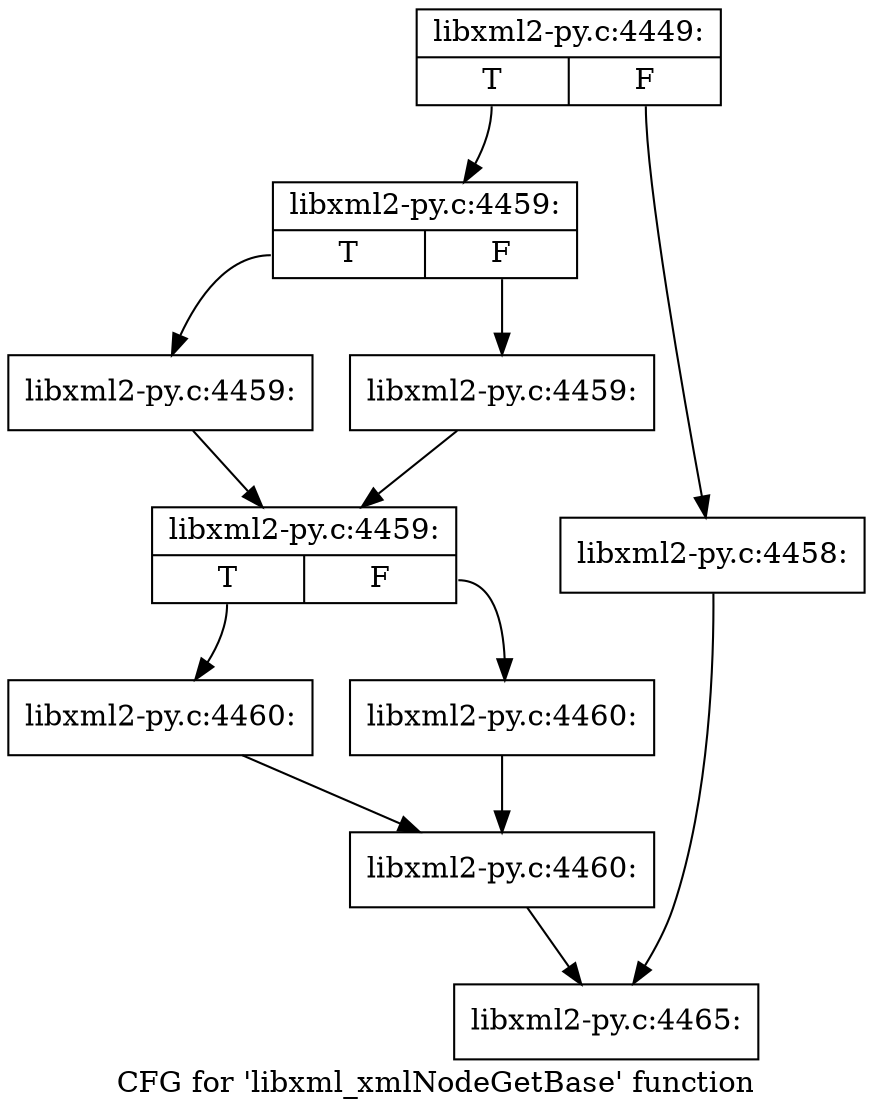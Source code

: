 digraph "CFG for 'libxml_xmlNodeGetBase' function" {
	label="CFG for 'libxml_xmlNodeGetBase' function";

	Node0x403b870 [shape=record,label="{libxml2-py.c:4449:|{<s0>T|<s1>F}}"];
	Node0x403b870:s0 -> Node0x403eb20;
	Node0x403b870:s1 -> Node0x403ead0;
	Node0x403ead0 [shape=record,label="{libxml2-py.c:4458:}"];
	Node0x403ead0 -> Node0x403b920;
	Node0x403eb20 [shape=record,label="{libxml2-py.c:4459:|{<s0>T|<s1>F}}"];
	Node0x403eb20:s0 -> Node0x403f3b0;
	Node0x403eb20:s1 -> Node0x403f400;
	Node0x403f3b0 [shape=record,label="{libxml2-py.c:4459:}"];
	Node0x403f3b0 -> Node0x403f450;
	Node0x403f400 [shape=record,label="{libxml2-py.c:4459:}"];
	Node0x403f400 -> Node0x403f450;
	Node0x403f450 [shape=record,label="{libxml2-py.c:4459:|{<s0>T|<s1>F}}"];
	Node0x403f450:s0 -> Node0x403fae0;
	Node0x403f450:s1 -> Node0x403fb30;
	Node0x403fae0 [shape=record,label="{libxml2-py.c:4460:}"];
	Node0x403fae0 -> Node0x403fb80;
	Node0x403fb30 [shape=record,label="{libxml2-py.c:4460:}"];
	Node0x403fb30 -> Node0x403fb80;
	Node0x403fb80 [shape=record,label="{libxml2-py.c:4460:}"];
	Node0x403fb80 -> Node0x403b920;
	Node0x403b920 [shape=record,label="{libxml2-py.c:4465:}"];
}
